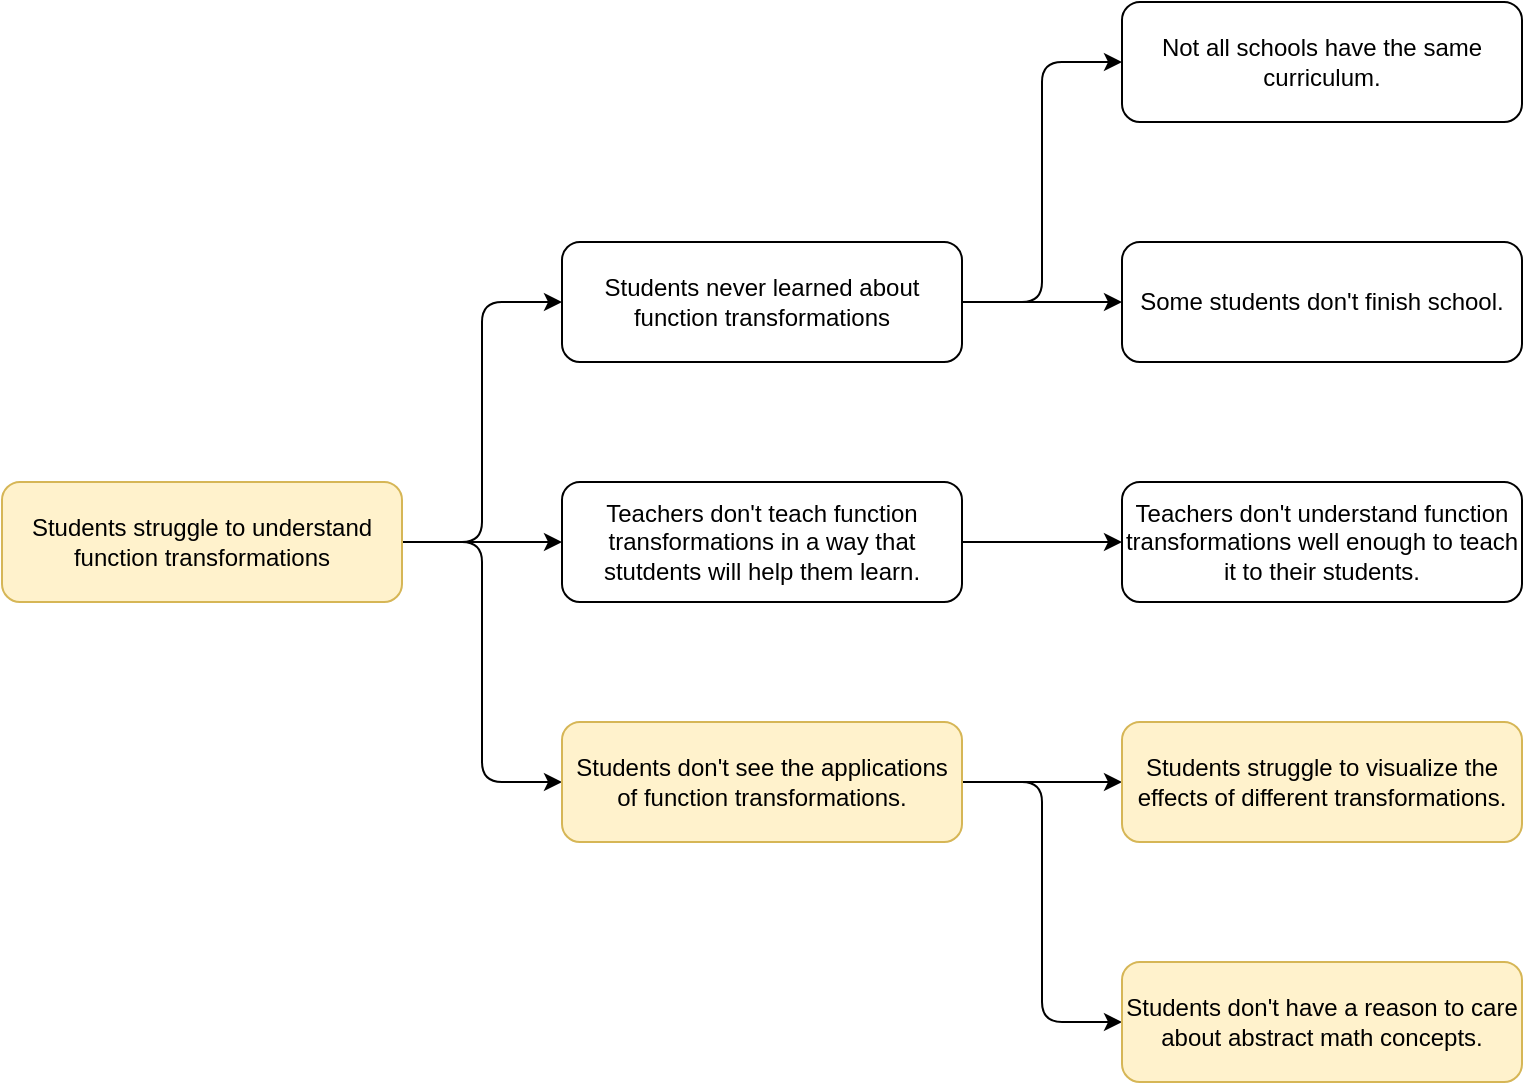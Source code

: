 <mxfile>
    <diagram id="u3w86wm4zwiDUqxm4nXJ" name="Page-1">
        <mxGraphModel dx="1984" dy="1836" grid="1" gridSize="10" guides="1" tooltips="1" connect="1" arrows="1" fold="1" page="1" pageScale="1" pageWidth="827" pageHeight="1169" math="0" shadow="0">
            <root>
                <mxCell id="0"/>
                <mxCell id="1" parent="0"/>
                <mxCell id="11" value="" style="edgeStyle=none;html=1;" edge="1" parent="1" source="2" target="4">
                    <mxGeometry relative="1" as="geometry"/>
                </mxCell>
                <mxCell id="14" style="edgeStyle=orthogonalEdgeStyle;html=1;entryX=0;entryY=0.5;entryDx=0;entryDy=0;elbow=vertical;" edge="1" parent="1" source="2" target="3">
                    <mxGeometry relative="1" as="geometry"/>
                </mxCell>
                <mxCell id="15" style="edgeStyle=orthogonalEdgeStyle;html=1;entryX=0;entryY=0.5;entryDx=0;entryDy=0;" edge="1" parent="1" source="2" target="5">
                    <mxGeometry relative="1" as="geometry"/>
                </mxCell>
                <mxCell id="2" value="Students struggle to understand function transformations" style="rounded=1;whiteSpace=wrap;html=1;fillColor=#fff2cc;strokeColor=#d6b656;" vertex="1" parent="1">
                    <mxGeometry x="-80" y="150" width="200" height="60" as="geometry"/>
                </mxCell>
                <mxCell id="19" value="" style="edgeStyle=none;html=1;" edge="1" parent="1" source="3" target="7">
                    <mxGeometry relative="1" as="geometry"/>
                </mxCell>
                <mxCell id="20" style="edgeStyle=orthogonalEdgeStyle;html=1;entryX=0;entryY=0.5;entryDx=0;entryDy=0;" edge="1" parent="1" source="3" target="6">
                    <mxGeometry relative="1" as="geometry"/>
                </mxCell>
                <mxCell id="3" value="Students never learned about function transformations" style="rounded=1;whiteSpace=wrap;html=1;" vertex="1" parent="1">
                    <mxGeometry x="200" y="30" width="200" height="60" as="geometry"/>
                </mxCell>
                <mxCell id="18" value="" style="edgeStyle=none;html=1;" edge="1" parent="1" source="4" target="8">
                    <mxGeometry relative="1" as="geometry"/>
                </mxCell>
                <mxCell id="4" value="Teachers don&#39;t teach function transformations in a way that stutdents will help them learn." style="rounded=1;whiteSpace=wrap;html=1;" vertex="1" parent="1">
                    <mxGeometry x="200" y="150" width="200" height="60" as="geometry"/>
                </mxCell>
                <mxCell id="16" value="" style="edgeStyle=none;html=1;" edge="1" parent="1" source="5" target="9">
                    <mxGeometry relative="1" as="geometry"/>
                </mxCell>
                <mxCell id="17" style="edgeStyle=orthogonalEdgeStyle;html=1;entryX=0;entryY=0.5;entryDx=0;entryDy=0;" edge="1" parent="1" source="5" target="10">
                    <mxGeometry relative="1" as="geometry"/>
                </mxCell>
                <mxCell id="5" value="Students don&#39;t see the applications of function transformations." style="rounded=1;whiteSpace=wrap;html=1;fillColor=#fff2cc;strokeColor=#d6b656;" vertex="1" parent="1">
                    <mxGeometry x="200" y="270" width="200" height="60" as="geometry"/>
                </mxCell>
                <mxCell id="6" value="Not all schools have the same curriculum." style="rounded=1;whiteSpace=wrap;html=1;" vertex="1" parent="1">
                    <mxGeometry x="480" y="-90" width="200" height="60" as="geometry"/>
                </mxCell>
                <mxCell id="7" value="Some students don&#39;t finish school." style="rounded=1;whiteSpace=wrap;html=1;" vertex="1" parent="1">
                    <mxGeometry x="480" y="30" width="200" height="60" as="geometry"/>
                </mxCell>
                <mxCell id="8" value="Teachers don&#39;t understand function transformations well enough to teach it to their students." style="rounded=1;whiteSpace=wrap;html=1;" vertex="1" parent="1">
                    <mxGeometry x="480" y="150" width="200" height="60" as="geometry"/>
                </mxCell>
                <mxCell id="9" value="Students struggle to visualize the effects of different transformations." style="rounded=1;whiteSpace=wrap;html=1;fillColor=#fff2cc;strokeColor=#d6b656;" vertex="1" parent="1">
                    <mxGeometry x="480" y="270" width="200" height="60" as="geometry"/>
                </mxCell>
                <mxCell id="10" value="Students don&#39;t have a reason to care about abstract math concepts." style="rounded=1;whiteSpace=wrap;html=1;fillColor=#fff2cc;strokeColor=#d6b656;" vertex="1" parent="1">
                    <mxGeometry x="480" y="390" width="200" height="60" as="geometry"/>
                </mxCell>
            </root>
        </mxGraphModel>
    </diagram>
</mxfile>